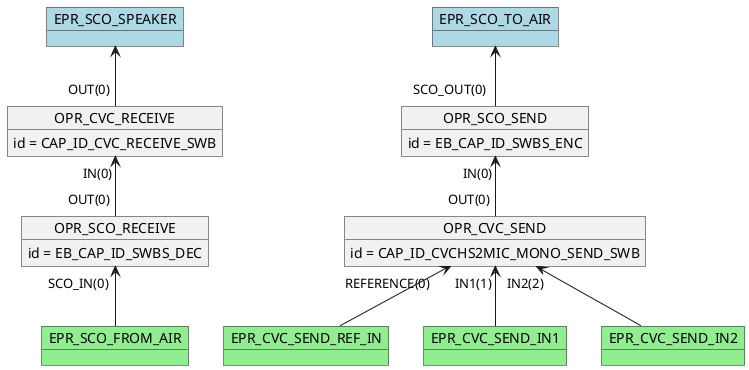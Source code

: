 @startuml

        object OPR_SCO_RECEIVE
        OPR_SCO_RECEIVE : id = EB_CAP_ID_SWBS_DEC
        object OPR_SCO_SEND
        OPR_SCO_SEND : id = EB_CAP_ID_SWBS_ENC
        object OPR_CVC_RECEIVE
        OPR_CVC_RECEIVE : id = CAP_ID_CVC_RECEIVE_SWB
        object OPR_CVC_SEND
        OPR_CVC_SEND : id = CAP_ID_CVCHS2MIC_MONO_SEND_SWB
        OPR_CVC_RECEIVE "IN(0)"<-- "OUT(0)" OPR_SCO_RECEIVE
        OPR_SCO_SEND "IN(0)"<-- "OUT(0)" OPR_CVC_SEND
        object EPR_SCO_FROM_AIR #lightgreen
        OPR_SCO_RECEIVE "SCO_IN(0)" <-- EPR_SCO_FROM_AIR
        object EPR_CVC_SEND_REF_IN #lightgreen
        OPR_CVC_SEND "REFERENCE(0)" <-- EPR_CVC_SEND_REF_IN
        object EPR_CVC_SEND_IN1 #lightgreen
        OPR_CVC_SEND "IN1(1)" <-- EPR_CVC_SEND_IN1
        object EPR_CVC_SEND_IN2 #lightgreen
        OPR_CVC_SEND "IN2(2)" <-- EPR_CVC_SEND_IN2
        object EPR_SCO_SPEAKER #lightblue
        EPR_SCO_SPEAKER <-- "OUT(0)" OPR_CVC_RECEIVE
        object EPR_SCO_TO_AIR #lightblue
        EPR_SCO_TO_AIR <-- "SCO_OUT(0)" OPR_SCO_SEND
    @enduml
